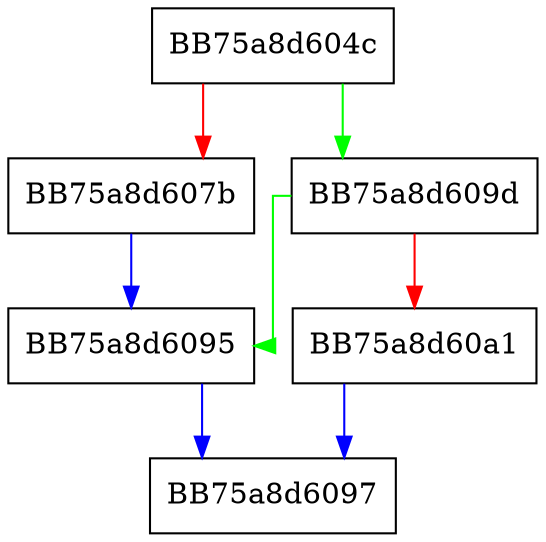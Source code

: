 digraph _do_gpu_classify {
  node [shape="box"];
  graph [splines=ortho];
  BB75a8d604c -> BB75a8d609d [color="green"];
  BB75a8d604c -> BB75a8d607b [color="red"];
  BB75a8d607b -> BB75a8d6095 [color="blue"];
  BB75a8d6095 -> BB75a8d6097 [color="blue"];
  BB75a8d609d -> BB75a8d6095 [color="green"];
  BB75a8d609d -> BB75a8d60a1 [color="red"];
  BB75a8d60a1 -> BB75a8d6097 [color="blue"];
}